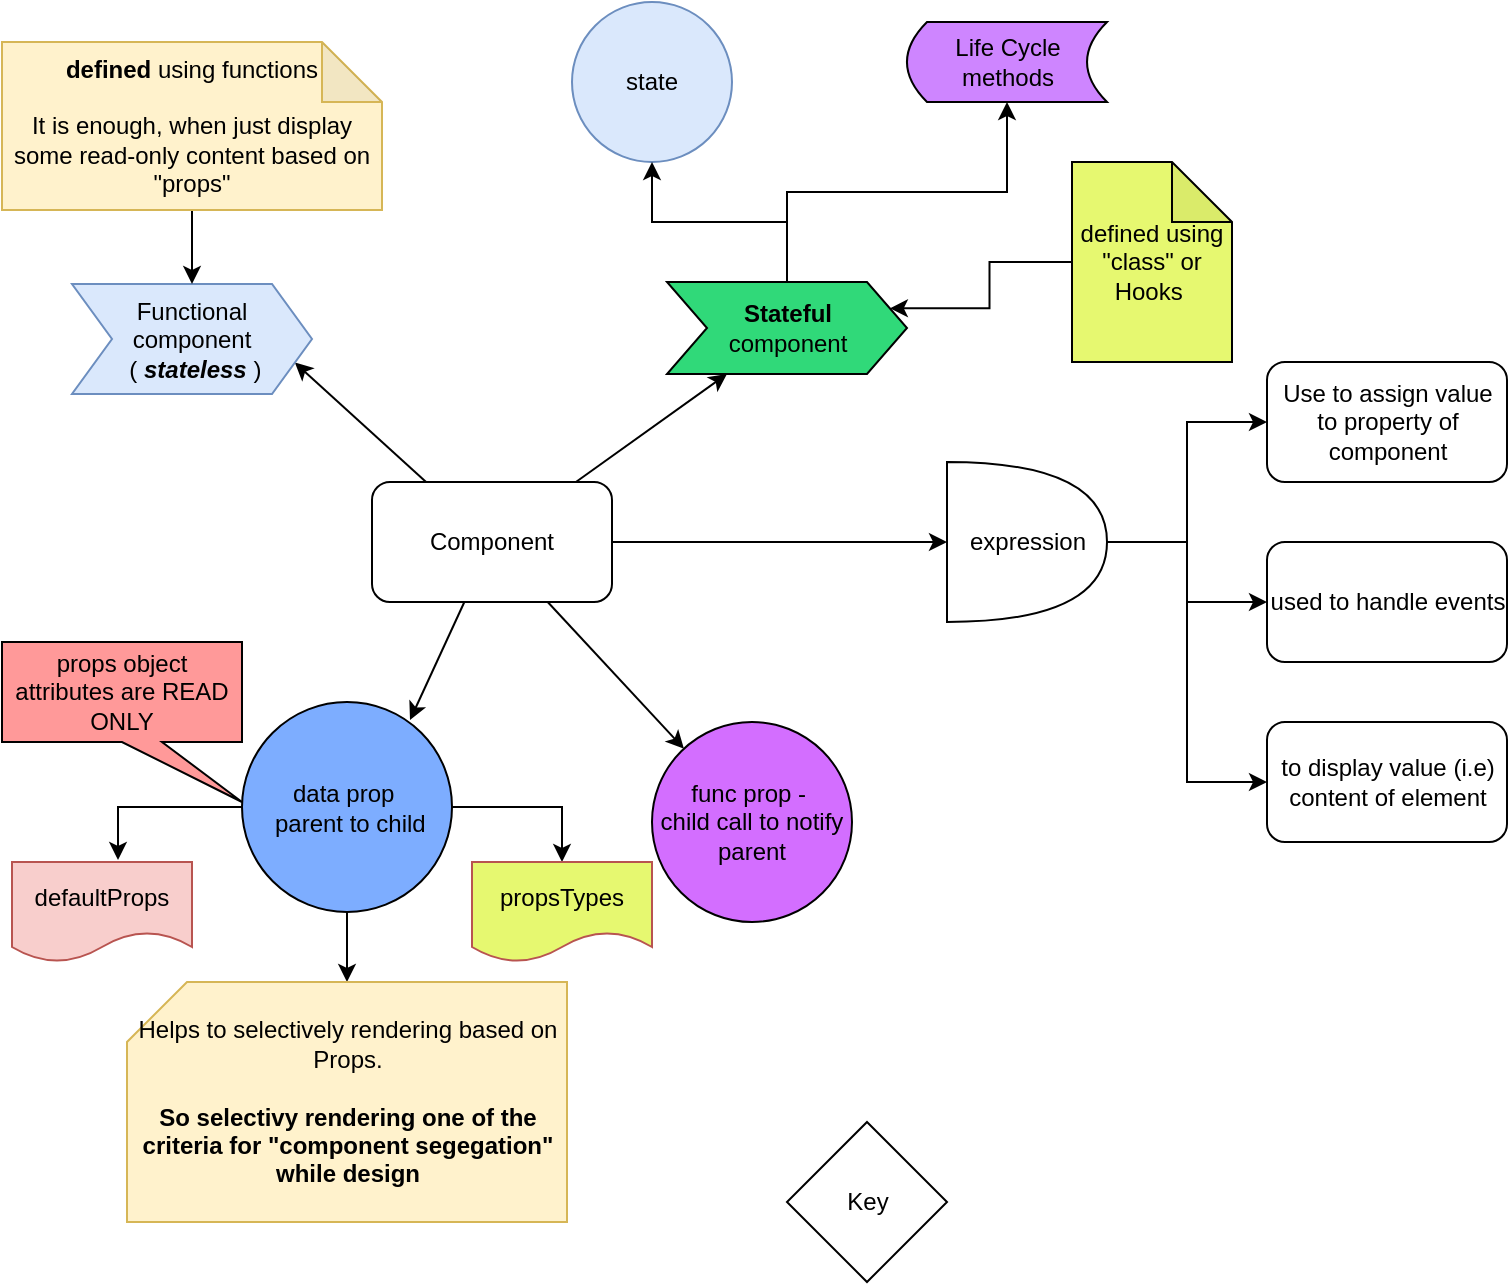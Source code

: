<mxfile version="11.3.0" type="device" pages="1"><diagram id="Ktogksre-KiwWOPw3EM4" name="Page-1"><mxGraphModel dx="838" dy="480" grid="1" gridSize="10" guides="1" tooltips="1" connect="1" arrows="1" fold="1" page="1" pageScale="1" pageWidth="850" pageHeight="1100" math="0" shadow="0"><root><mxCell id="0"/><mxCell id="1" parent="0"/><mxCell id="pl8v-mGqc_6PKp38HcgN-1" value="state" style="ellipse;whiteSpace=wrap;html=1;aspect=fixed;fillColor=#dae8fc;strokeColor=#6c8ebf;" parent="1" vertex="1"><mxGeometry x="310" y="30" width="80" height="80" as="geometry"/></mxCell><mxCell id="5iVcOwG-8B1WMqtXSWvw-2" style="edgeStyle=orthogonalEdgeStyle;rounded=0;orthogonalLoop=1;jettySize=auto;html=1;" parent="1" source="pl8v-mGqc_6PKp38HcgN-2" target="5iVcOwG-8B1WMqtXSWvw-1" edge="1"><mxGeometry relative="1" as="geometry"/></mxCell><mxCell id="j0hvXxkAfflyuHD-HgyG-4" style="edgeStyle=orthogonalEdgeStyle;rounded=0;orthogonalLoop=1;jettySize=auto;html=1;entryX=0.589;entryY=-0.02;entryDx=0;entryDy=0;entryPerimeter=0;" edge="1" parent="1" source="pl8v-mGqc_6PKp38HcgN-2" target="j0hvXxkAfflyuHD-HgyG-3"><mxGeometry relative="1" as="geometry"/></mxCell><mxCell id="j0hvXxkAfflyuHD-HgyG-6" style="edgeStyle=orthogonalEdgeStyle;rounded=0;orthogonalLoop=1;jettySize=auto;html=1;entryX=0.5;entryY=0;entryDx=0;entryDy=0;" edge="1" parent="1" source="pl8v-mGqc_6PKp38HcgN-2" target="j0hvXxkAfflyuHD-HgyG-5"><mxGeometry relative="1" as="geometry"/></mxCell><mxCell id="pl8v-mGqc_6PKp38HcgN-2" value="data prop&amp;nbsp;&lt;br&gt;&amp;nbsp;parent to child" style="ellipse;whiteSpace=wrap;html=1;aspect=fixed;fillColor=#7DADFF;" parent="1" vertex="1"><mxGeometry x="145" y="380" width="105" height="105" as="geometry"/></mxCell><mxCell id="pl8v-mGqc_6PKp38HcgN-3" value="Key" style="rhombus;whiteSpace=wrap;html=1;" parent="1" vertex="1"><mxGeometry x="417.5" y="590" width="80" height="80" as="geometry"/></mxCell><mxCell id="65SCovjVtblWCUPB5uOe-4" style="edgeStyle=none;rounded=0;orthogonalLoop=1;jettySize=auto;html=1;entryX=0.25;entryY=1;entryDx=0;entryDy=0;" parent="1" source="pl8v-mGqc_6PKp38HcgN-4" target="65SCovjVtblWCUPB5uOe-2" edge="1"><mxGeometry relative="1" as="geometry"/></mxCell><mxCell id="65SCovjVtblWCUPB5uOe-6" style="edgeStyle=none;rounded=0;orthogonalLoop=1;jettySize=auto;html=1;entryX=1;entryY=0.75;entryDx=0;entryDy=0;" parent="1" source="pl8v-mGqc_6PKp38HcgN-4" target="65SCovjVtblWCUPB5uOe-1" edge="1"><mxGeometry relative="1" as="geometry"/></mxCell><mxCell id="65SCovjVtblWCUPB5uOe-9" style="edgeStyle=none;rounded=0;orthogonalLoop=1;jettySize=auto;html=1;entryX=0.8;entryY=0.086;entryDx=0;entryDy=0;entryPerimeter=0;" parent="1" source="pl8v-mGqc_6PKp38HcgN-4" target="pl8v-mGqc_6PKp38HcgN-2" edge="1"><mxGeometry relative="1" as="geometry"/></mxCell><mxCell id="65SCovjVtblWCUPB5uOe-10" style="edgeStyle=none;rounded=0;orthogonalLoop=1;jettySize=auto;html=1;" parent="1" source="pl8v-mGqc_6PKp38HcgN-4" target="pl8v-mGqc_6PKp38HcgN-5" edge="1"><mxGeometry relative="1" as="geometry"/></mxCell><mxCell id="j0hvXxkAfflyuHD-HgyG-2" style="edgeStyle=orthogonalEdgeStyle;rounded=0;orthogonalLoop=1;jettySize=auto;html=1;entryX=0;entryY=0.5;entryDx=0;entryDy=0;entryPerimeter=0;" edge="1" parent="1" source="pl8v-mGqc_6PKp38HcgN-4" target="JjITcSlq7UmoMrpwfufr-1"><mxGeometry relative="1" as="geometry"/></mxCell><mxCell id="pl8v-mGqc_6PKp38HcgN-4" value="Component" style="rounded=1;whiteSpace=wrap;html=1;" parent="1" vertex="1"><mxGeometry x="210" y="270" width="120" height="60" as="geometry"/></mxCell><mxCell id="pl8v-mGqc_6PKp38HcgN-5" value="func prop -&amp;nbsp;&lt;br&gt;child call to notify parent" style="ellipse;whiteSpace=wrap;html=1;aspect=fixed;fillColor=#D36EFF;" parent="1" vertex="1"><mxGeometry x="350" y="390" width="100" height="100" as="geometry"/></mxCell><mxCell id="74AZgM8SUv6uIovcjsY1-1" value="Life Cycle methods" style="shape=dataStorage;whiteSpace=wrap;html=1;fillColor=#CE85FF;" parent="1" vertex="1"><mxGeometry x="477.5" y="40" width="100" height="40" as="geometry"/></mxCell><mxCell id="JjITcSlq7UmoMrpwfufr-4" style="edgeStyle=orthogonalEdgeStyle;rounded=0;orthogonalLoop=1;jettySize=auto;html=1;entryX=0;entryY=0.5;entryDx=0;entryDy=0;" parent="1" source="JjITcSlq7UmoMrpwfufr-1" target="JjITcSlq7UmoMrpwfufr-2" edge="1"><mxGeometry relative="1" as="geometry"/></mxCell><mxCell id="JjITcSlq7UmoMrpwfufr-5" style="edgeStyle=orthogonalEdgeStyle;rounded=0;orthogonalLoop=1;jettySize=auto;html=1;entryX=0;entryY=0.5;entryDx=0;entryDy=0;" parent="1" source="JjITcSlq7UmoMrpwfufr-1" target="JjITcSlq7UmoMrpwfufr-3" edge="1"><mxGeometry relative="1" as="geometry"/></mxCell><mxCell id="JjITcSlq7UmoMrpwfufr-7" style="edgeStyle=orthogonalEdgeStyle;rounded=0;orthogonalLoop=1;jettySize=auto;html=1;entryX=0;entryY=0.5;entryDx=0;entryDy=0;" parent="1" source="JjITcSlq7UmoMrpwfufr-1" target="JjITcSlq7UmoMrpwfufr-6" edge="1"><mxGeometry relative="1" as="geometry"/></mxCell><mxCell id="JjITcSlq7UmoMrpwfufr-1" value="expression" style="shape=or;whiteSpace=wrap;html=1;" parent="1" vertex="1"><mxGeometry x="497.5" y="260" width="80" height="80" as="geometry"/></mxCell><mxCell id="JjITcSlq7UmoMrpwfufr-2" value="Use to assign value to property of component" style="rounded=1;whiteSpace=wrap;html=1;" parent="1" vertex="1"><mxGeometry x="657.5" y="210" width="120" height="60" as="geometry"/></mxCell><mxCell id="JjITcSlq7UmoMrpwfufr-3" value="used to handle events" style="rounded=1;whiteSpace=wrap;html=1;" parent="1" vertex="1"><mxGeometry x="657.5" y="300" width="120" height="60" as="geometry"/></mxCell><mxCell id="JjITcSlq7UmoMrpwfufr-6" value="to display value (i.e) content of element" style="rounded=1;whiteSpace=wrap;html=1;" parent="1" vertex="1"><mxGeometry x="657.5" y="390" width="120" height="60" as="geometry"/></mxCell><mxCell id="65SCovjVtblWCUPB5uOe-1" value="Functional component&lt;br&gt;&amp;nbsp;( &lt;b&gt;&lt;i&gt;stateless &lt;/i&gt;&lt;/b&gt;)" style="shape=step;perimeter=stepPerimeter;whiteSpace=wrap;html=1;fixedSize=1;fillColor=#dae8fc;strokeColor=#6c8ebf;" parent="1" vertex="1"><mxGeometry x="60" y="171" width="120" height="55" as="geometry"/></mxCell><mxCell id="5iVcOwG-8B1WMqtXSWvw-6" style="edgeStyle=orthogonalEdgeStyle;rounded=0;orthogonalLoop=1;jettySize=auto;html=1;" parent="1" source="65SCovjVtblWCUPB5uOe-2" target="pl8v-mGqc_6PKp38HcgN-1" edge="1"><mxGeometry relative="1" as="geometry"/></mxCell><mxCell id="5iVcOwG-8B1WMqtXSWvw-7" style="edgeStyle=orthogonalEdgeStyle;rounded=0;orthogonalLoop=1;jettySize=auto;html=1;" parent="1" source="65SCovjVtblWCUPB5uOe-2" target="74AZgM8SUv6uIovcjsY1-1" edge="1"><mxGeometry relative="1" as="geometry"/></mxCell><mxCell id="65SCovjVtblWCUPB5uOe-2" value="&lt;b&gt;Stateful&lt;/b&gt;&lt;br&gt;component" style="shape=step;perimeter=stepPerimeter;whiteSpace=wrap;html=1;fixedSize=1;fillColor=#30D979;" parent="1" vertex="1"><mxGeometry x="357.5" y="170" width="120" height="46" as="geometry"/></mxCell><mxCell id="5iVcOwG-8B1WMqtXSWvw-1" value="Helps to selectively rendering based on Props.&lt;br&gt;&lt;br&gt;&lt;b&gt;So selectivy rendering one of the criteria for &quot;component segegation&quot; while design&lt;/b&gt;" style="shape=card;whiteSpace=wrap;html=1;fillColor=#fff2cc;strokeColor=#d6b656;" parent="1" vertex="1"><mxGeometry x="87.5" y="520" width="220" height="120" as="geometry"/></mxCell><mxCell id="5iVcOwG-8B1WMqtXSWvw-5" style="edgeStyle=orthogonalEdgeStyle;rounded=0;orthogonalLoop=1;jettySize=auto;html=1;entryX=0.5;entryY=0;entryDx=0;entryDy=0;" parent="1" source="5iVcOwG-8B1WMqtXSWvw-4" target="65SCovjVtblWCUPB5uOe-1" edge="1"><mxGeometry relative="1" as="geometry"/></mxCell><mxCell id="5iVcOwG-8B1WMqtXSWvw-4" value="&lt;span style=&quot;white-space: normal&quot;&gt;&lt;b&gt;defined &lt;/b&gt;using functions&lt;br&gt;&lt;br&gt;It is enough, when just display some read-only content based on &quot;props&quot;&lt;br&gt;&lt;/span&gt;" style="shape=note;whiteSpace=wrap;html=1;backgroundOutline=1;darkOpacity=0.05;fillColor=#fff2cc;strokeColor=#d6b656;" parent="1" vertex="1"><mxGeometry x="25" y="50" width="190" height="84" as="geometry"/></mxCell><mxCell id="j0hvXxkAfflyuHD-HgyG-1" value="props object attributes are READ ONLY" style="shape=callout;whiteSpace=wrap;html=1;perimeter=calloutPerimeter;position2=1;fillColor=#FF9999;" vertex="1" parent="1"><mxGeometry x="25" y="350" width="120" height="80" as="geometry"/></mxCell><mxCell id="j0hvXxkAfflyuHD-HgyG-3" value="defaultProps" style="shape=document;whiteSpace=wrap;html=1;boundedLbl=1;fillColor=#f8cecc;strokeColor=#b85450;" vertex="1" parent="1"><mxGeometry x="30" y="460" width="90" height="50" as="geometry"/></mxCell><mxCell id="j0hvXxkAfflyuHD-HgyG-5" value="propsTypes" style="shape=document;whiteSpace=wrap;html=1;boundedLbl=1;fillColor=#E6F870;strokeColor=#b85450;" vertex="1" parent="1"><mxGeometry x="260" y="460" width="90" height="50" as="geometry"/></mxCell><mxCell id="j0hvXxkAfflyuHD-HgyG-8" style="edgeStyle=orthogonalEdgeStyle;rounded=0;orthogonalLoop=1;jettySize=auto;html=1;entryX=1;entryY=0.25;entryDx=0;entryDy=0;" edge="1" parent="1" source="j0hvXxkAfflyuHD-HgyG-7" target="65SCovjVtblWCUPB5uOe-2"><mxGeometry relative="1" as="geometry"/></mxCell><mxCell id="j0hvXxkAfflyuHD-HgyG-7" value="defined using &quot;class&quot; or Hooks&amp;nbsp;" style="shape=note;whiteSpace=wrap;html=1;backgroundOutline=1;darkOpacity=0.05;fillColor=#E6F870;" vertex="1" parent="1"><mxGeometry x="560" y="110" width="80" height="100" as="geometry"/></mxCell></root></mxGraphModel></diagram></mxfile>